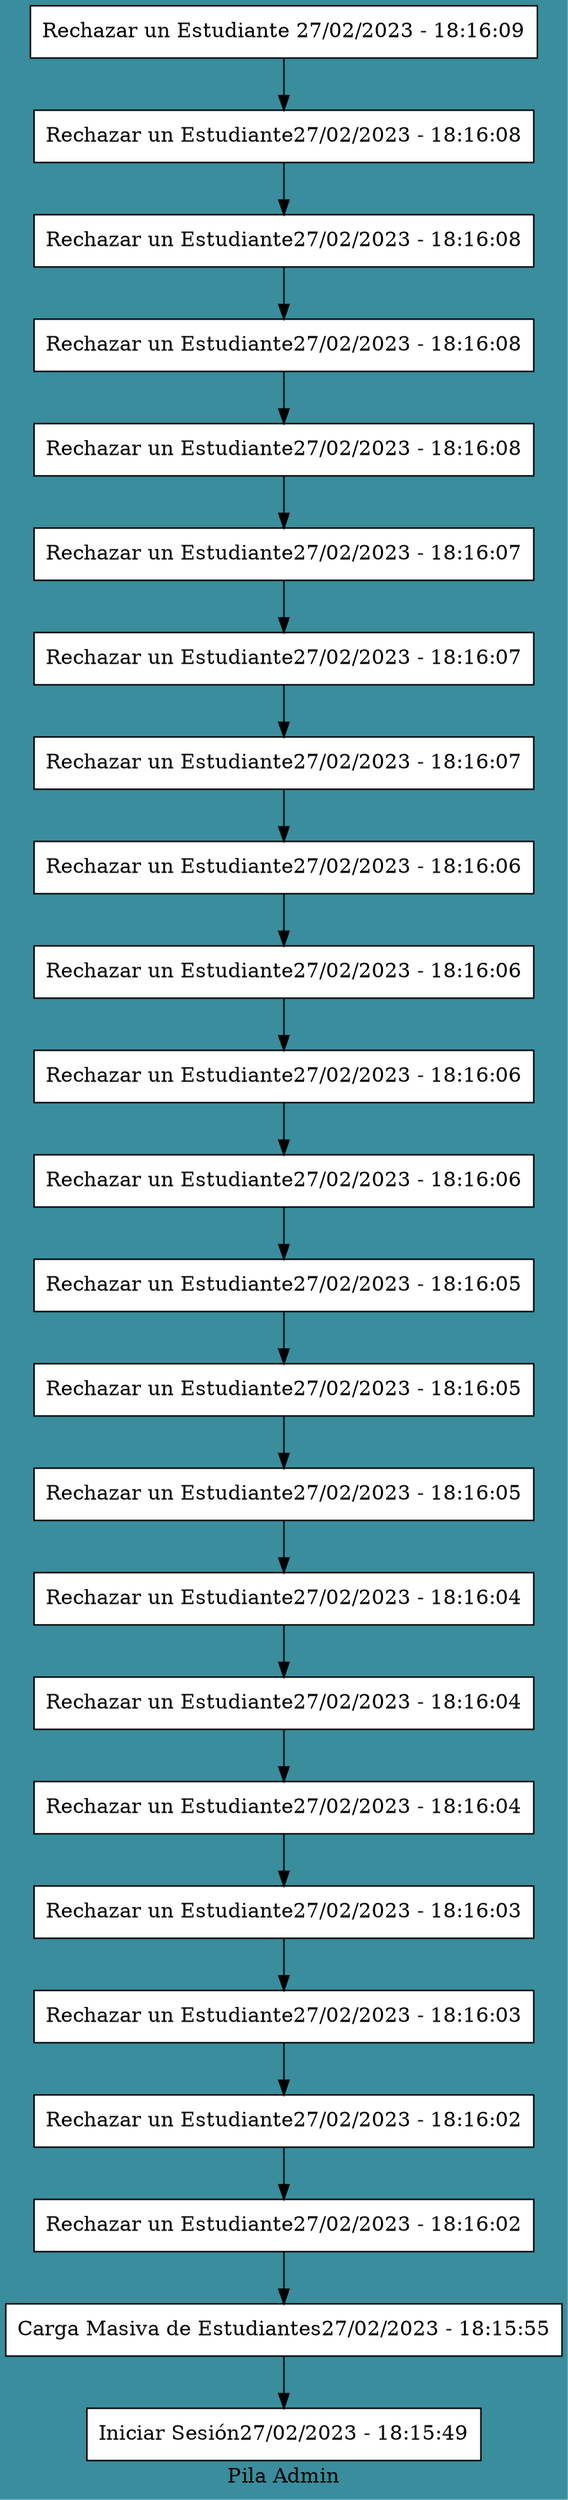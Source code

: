 digraph l{
 node[shape=box fillcolor="#FFFFFF" style=filled]
 label ="Pila Admin" 
 bgcolor= "#398D9C" 
B0[label="Rechazar un Estudiante 27/02/2023 - 18:16:09", group=1];
B1[label="Rechazar un Estudiante27/02/2023 - 18:16:08", group=1];
B2[label="Rechazar un Estudiante27/02/2023 - 18:16:08", group=1];
B3[label="Rechazar un Estudiante27/02/2023 - 18:16:08", group=1];
B4[label="Rechazar un Estudiante27/02/2023 - 18:16:08", group=1];
B5[label="Rechazar un Estudiante27/02/2023 - 18:16:07", group=1];
B6[label="Rechazar un Estudiante27/02/2023 - 18:16:07", group=1];
B7[label="Rechazar un Estudiante27/02/2023 - 18:16:07", group=1];
B8[label="Rechazar un Estudiante27/02/2023 - 18:16:06", group=1];
B9[label="Rechazar un Estudiante27/02/2023 - 18:16:06", group=1];
B10[label="Rechazar un Estudiante27/02/2023 - 18:16:06", group=1];
B11[label="Rechazar un Estudiante27/02/2023 - 18:16:06", group=1];
B12[label="Rechazar un Estudiante27/02/2023 - 18:16:05", group=1];
B13[label="Rechazar un Estudiante27/02/2023 - 18:16:05", group=1];
B14[label="Rechazar un Estudiante27/02/2023 - 18:16:05", group=1];
B15[label="Rechazar un Estudiante27/02/2023 - 18:16:04", group=1];
B16[label="Rechazar un Estudiante27/02/2023 - 18:16:04", group=1];
B17[label="Rechazar un Estudiante27/02/2023 - 18:16:04", group=1];
B18[label="Rechazar un Estudiante27/02/2023 - 18:16:03", group=1];
B19[label="Rechazar un Estudiante27/02/2023 - 18:16:03", group=1];
B20[label="Rechazar un Estudiante27/02/2023 - 18:16:02", group=1];
B21[label="Rechazar un Estudiante27/02/2023 - 18:16:02", group=1];
B22[label="Carga Masiva de Estudiantes27/02/2023 - 18:15:55", group=1];
B23[label="Iniciar Sesión27/02/2023 - 18:15:49", group=1];

B0-> B1
B1-> B2
B2-> B3
B3-> B4
B4-> B5
B5-> B6
B6-> B7
B7-> B8
B8-> B9
B9-> B10
B10-> B11
B11-> B12
B12-> B13
B13-> B14
B14-> B15
B15-> B16
B16-> B17
B17-> B18
B18-> B19
B19-> B20
B20-> B21
B21-> B22
B22-> B23
}